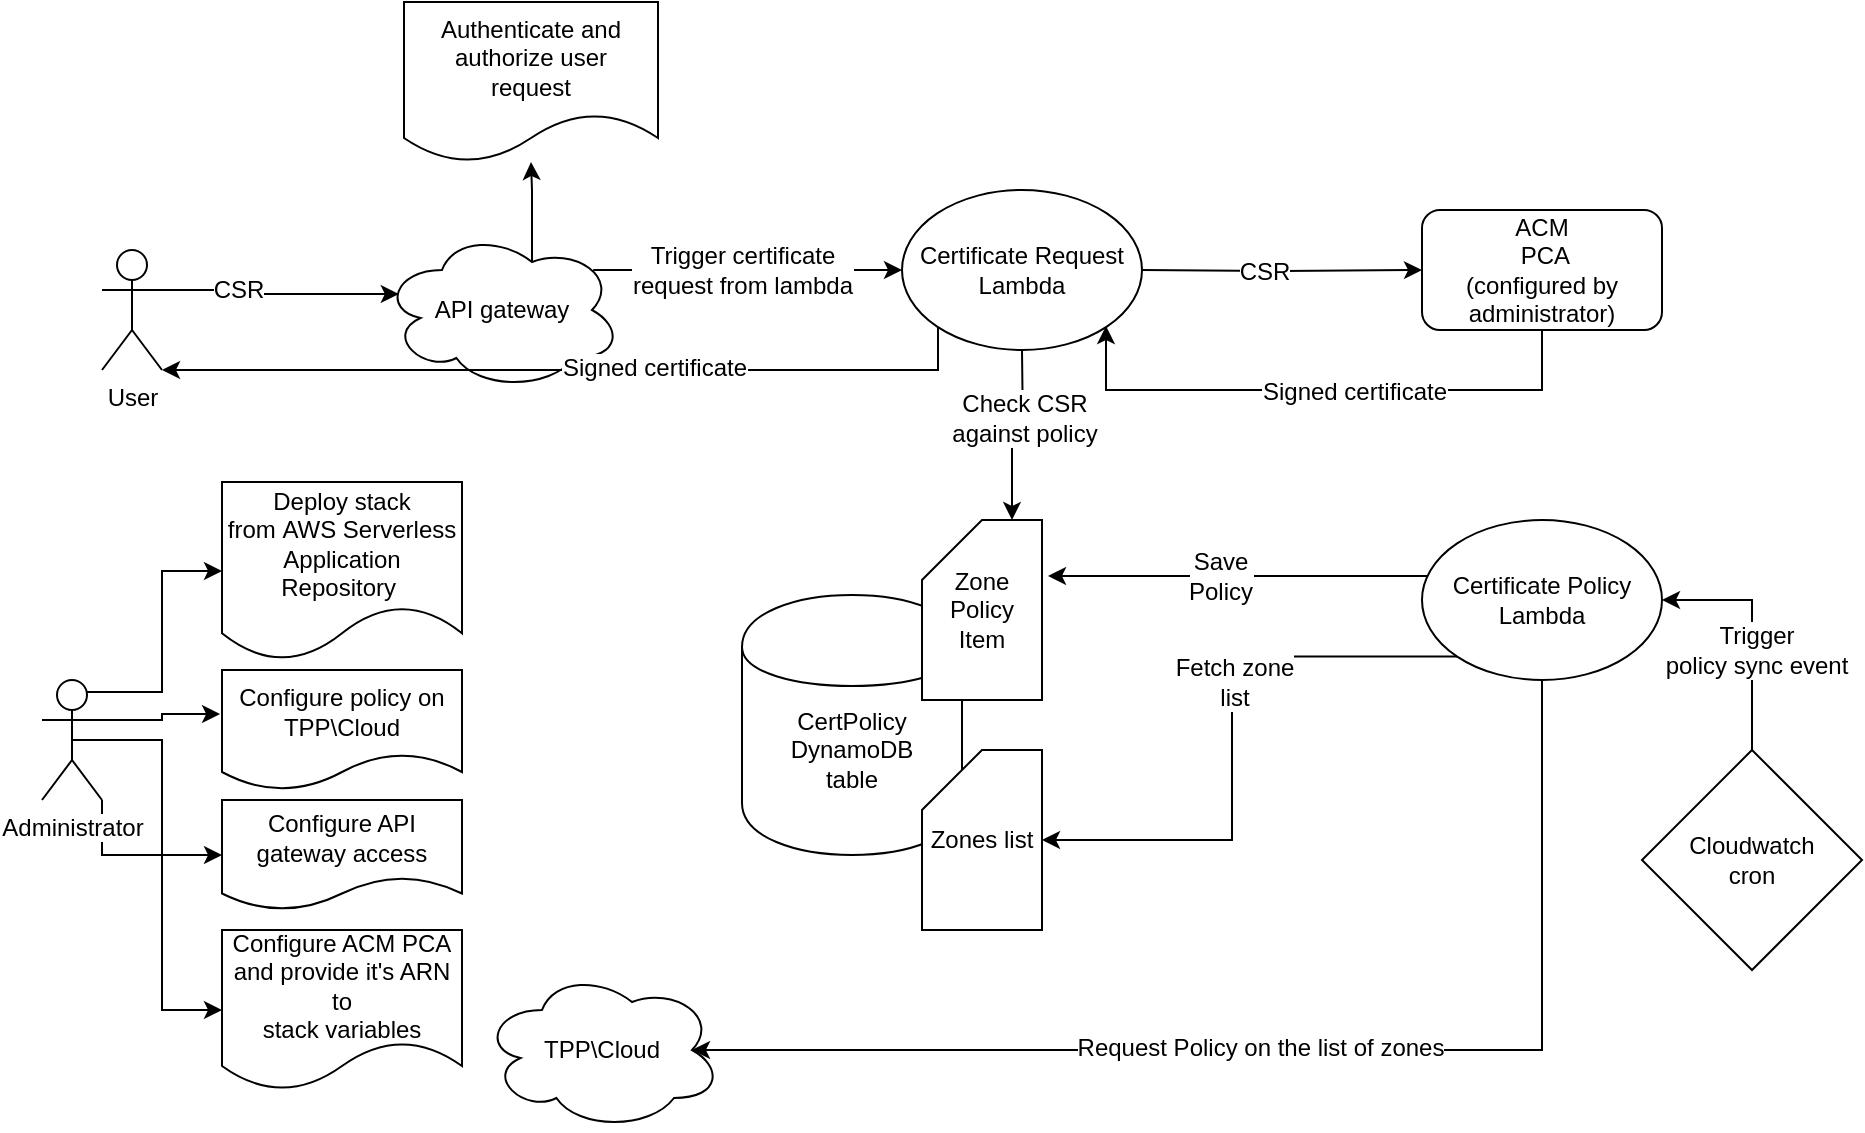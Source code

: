 <mxfile version="10.9.7" type="device"><diagram id="0q40DwFqpUMQZ6L-puzV" name="Page-1"><mxGraphModel dx="2012" dy="823" grid="1" gridSize="10" guides="1" tooltips="1" connect="1" arrows="1" fold="1" page="1" pageScale="1" pageWidth="827" pageHeight="1169" math="0" shadow="0"><root><mxCell id="0"/><mxCell id="1" parent="0"/><mxCell id="t78Pdil-WVWC39AZMk38-2" value="CertPolicy&lt;br&gt;DynamoDB&lt;br&gt;&lt;div&gt;table&lt;/div&gt;&lt;div&gt;&lt;br&gt;&lt;/div&gt;" style="shape=cylinder;whiteSpace=wrap;html=1;boundedLbl=1;backgroundOutline=1;" vertex="1" parent="1"><mxGeometry x="170" y="316.5" width="110" height="130" as="geometry"/></mxCell><mxCell id="-0uxpIALCgM-4u6xNC5h-4" style="edgeStyle=orthogonalEdgeStyle;rounded=0;orthogonalLoop=1;jettySize=auto;html=1;exitX=1;exitY=0.333;exitDx=0;exitDy=0;exitPerimeter=0;entryX=0.07;entryY=0.4;entryDx=0;entryDy=0;entryPerimeter=0;" parent="1" source="sKBP5nQRHqtZ_JelUi-C-1" target="sKBP5nQRHqtZ_JelUi-C-7" edge="1"><mxGeometry relative="1" as="geometry"><mxPoint x="-40" y="224" as="targetPoint"/><Array as="points"><mxPoint x="-90" y="166"/></Array></mxGeometry></mxCell><mxCell id="-0uxpIALCgM-4u6xNC5h-16" value="&lt;div&gt;CSR&lt;/div&gt;" style="text;html=1;resizable=0;points=[];align=center;verticalAlign=middle;labelBackgroundColor=#ffffff;" parent="-0uxpIALCgM-4u6xNC5h-4" vertex="1" connectable="0"><mxGeometry x="-0.564" y="-1" relative="1" as="geometry"><mxPoint x="12" y="-1" as="offset"/></mxGeometry></mxCell><mxCell id="sKBP5nQRHqtZ_JelUi-C-1" value="User" style="shape=umlActor;verticalLabelPosition=bottom;labelBackgroundColor=#ffffff;verticalAlign=top;html=1;outlineConnect=0;" parent="1" vertex="1"><mxGeometry x="-150" y="144" width="30" height="60" as="geometry"/></mxCell><mxCell id="-0uxpIALCgM-4u6xNC5h-31" style="edgeStyle=orthogonalEdgeStyle;rounded=0;orthogonalLoop=1;jettySize=auto;html=1;exitX=0.75;exitY=0.1;exitDx=0;exitDy=0;exitPerimeter=0;entryX=0;entryY=0.5;entryDx=0;entryDy=0;" parent="1" source="sKBP5nQRHqtZ_JelUi-C-4" target="-0uxpIALCgM-4u6xNC5h-5" edge="1"><mxGeometry relative="1" as="geometry"/></mxCell><mxCell id="-0uxpIALCgM-4u6xNC5h-32" style="edgeStyle=orthogonalEdgeStyle;rounded=0;orthogonalLoop=1;jettySize=auto;html=1;exitX=1;exitY=0.333;exitDx=0;exitDy=0;exitPerimeter=0;entryX=-0.008;entryY=0.367;entryDx=0;entryDy=0;entryPerimeter=0;" parent="1" source="sKBP5nQRHqtZ_JelUi-C-4" target="-0uxpIALCgM-4u6xNC5h-25" edge="1"><mxGeometry relative="1" as="geometry"/></mxCell><mxCell id="-0uxpIALCgM-4u6xNC5h-33" style="edgeStyle=orthogonalEdgeStyle;rounded=0;orthogonalLoop=1;jettySize=auto;html=1;exitX=1;exitY=1;exitDx=0;exitDy=0;exitPerimeter=0;entryX=0;entryY=0.5;entryDx=0;entryDy=0;" parent="1" source="sKBP5nQRHqtZ_JelUi-C-4" target="-0uxpIALCgM-4u6xNC5h-26" edge="1"><mxGeometry relative="1" as="geometry"/></mxCell><mxCell id="-0uxpIALCgM-4u6xNC5h-34" style="edgeStyle=orthogonalEdgeStyle;rounded=0;orthogonalLoop=1;jettySize=auto;html=1;exitX=0.5;exitY=0.5;exitDx=0;exitDy=0;exitPerimeter=0;entryX=0;entryY=0.5;entryDx=0;entryDy=0;" parent="1" source="sKBP5nQRHqtZ_JelUi-C-4" target="-0uxpIALCgM-4u6xNC5h-27" edge="1"><mxGeometry relative="1" as="geometry"/></mxCell><mxCell id="sKBP5nQRHqtZ_JelUi-C-4" value="Administrator" style="shape=umlActor;verticalLabelPosition=bottom;labelBackgroundColor=#ffffff;verticalAlign=top;html=1;outlineConnect=0;" parent="1" vertex="1"><mxGeometry x="-180" y="359" width="30" height="60" as="geometry"/></mxCell><mxCell id="-0uxpIALCgM-4u6xNC5h-19" style="edgeStyle=orthogonalEdgeStyle;rounded=0;orthogonalLoop=1;jettySize=auto;html=1;exitX=0.88;exitY=0.25;exitDx=0;exitDy=0;exitPerimeter=0;entryX=0;entryY=0.5;entryDx=0;entryDy=0;" parent="1" source="sKBP5nQRHqtZ_JelUi-C-7" edge="1"><mxGeometry relative="1" as="geometry"><mxPoint x="250" y="154" as="targetPoint"/></mxGeometry></mxCell><mxCell id="-0uxpIALCgM-4u6xNC5h-20" value="Trigger certificate &lt;br&gt;request from lambda" style="text;html=1;resizable=0;points=[];align=center;verticalAlign=middle;labelBackgroundColor=#ffffff;" parent="-0uxpIALCgM-4u6xNC5h-19" vertex="1" connectable="0"><mxGeometry x="-0.368" relative="1" as="geometry"><mxPoint x="25" as="offset"/></mxGeometry></mxCell><mxCell id="-0uxpIALCgM-4u6xNC5h-28" style="edgeStyle=orthogonalEdgeStyle;rounded=0;orthogonalLoop=1;jettySize=auto;html=1;exitX=0.625;exitY=0.2;exitDx=0;exitDy=0;exitPerimeter=0;" parent="1" source="sKBP5nQRHqtZ_JelUi-C-7" target="-0uxpIALCgM-4u6xNC5h-18" edge="1"><mxGeometry relative="1" as="geometry"/></mxCell><mxCell id="sKBP5nQRHqtZ_JelUi-C-7" value="API gateway" style="ellipse;shape=cloud;whiteSpace=wrap;html=1;" parent="1" vertex="1"><mxGeometry x="-10" y="134" width="120" height="80" as="geometry"/></mxCell><mxCell id="sKBP5nQRHqtZ_JelUi-C-16" style="edgeStyle=orthogonalEdgeStyle;rounded=0;orthogonalLoop=1;jettySize=auto;html=1;" parent="1" target="sKBP5nQRHqtZ_JelUi-C-15" edge="1"><mxGeometry relative="1" as="geometry"><mxPoint x="370" y="154" as="sourcePoint"/></mxGeometry></mxCell><mxCell id="sKBP5nQRHqtZ_JelUi-C-17" value="CSR" style="text;html=1;resizable=0;points=[];align=center;verticalAlign=middle;labelBackgroundColor=#ffffff;" parent="sKBP5nQRHqtZ_JelUi-C-16" vertex="1" connectable="0"><mxGeometry x="-0.122" y="-4" relative="1" as="geometry"><mxPoint x="-1" y="-4" as="offset"/></mxGeometry></mxCell><mxCell id="sKBP5nQRHqtZ_JelUi-C-19" value="" style="edgeStyle=orthogonalEdgeStyle;rounded=0;orthogonalLoop=1;jettySize=auto;html=1;entryX=0;entryY=0;entryDx=45;entryDy=0;entryPerimeter=0;" parent="1" target="sKBP5nQRHqtZ_JelUi-C-12" edge="1"><mxGeometry relative="1" as="geometry"><mxPoint x="310" y="244" as="targetPoint"/><mxPoint x="310" y="194" as="sourcePoint"/></mxGeometry></mxCell><mxCell id="sKBP5nQRHqtZ_JelUi-C-20" value="Check CSR&lt;br&gt;against policy" style="text;html=1;resizable=0;points=[];align=center;verticalAlign=middle;labelBackgroundColor=#ffffff;" parent="sKBP5nQRHqtZ_JelUi-C-19" vertex="1" connectable="0"><mxGeometry x="-0.25" relative="1" as="geometry"><mxPoint as="offset"/></mxGeometry></mxCell><mxCell id="-0uxpIALCgM-4u6xNC5h-23" style="edgeStyle=orthogonalEdgeStyle;rounded=0;orthogonalLoop=1;jettySize=auto;html=1;exitX=0;exitY=1;exitDx=0;exitDy=0;entryX=1;entryY=1;entryDx=0;entryDy=0;entryPerimeter=0;" parent="1" target="sKBP5nQRHqtZ_JelUi-C-1" edge="1"><mxGeometry relative="1" as="geometry"><Array as="points"><mxPoint x="268" y="204"/></Array><mxPoint x="268" y="182" as="sourcePoint"/></mxGeometry></mxCell><mxCell id="-0uxpIALCgM-4u6xNC5h-24" value="&lt;div&gt;Signed certificate&lt;/div&gt;" style="text;html=1;resizable=0;points=[];align=center;verticalAlign=middle;labelBackgroundColor=#ffffff;" parent="-0uxpIALCgM-4u6xNC5h-23" vertex="1" connectable="0"><mxGeometry x="-0.2" y="-1" relative="1" as="geometry"><mxPoint as="offset"/></mxGeometry></mxCell><mxCell id="sKBP5nQRHqtZ_JelUi-C-8" value="Certificate Request&lt;br&gt;Lambda" style="ellipse;whiteSpace=wrap;html=1;" parent="1" vertex="1"><mxGeometry x="250" y="114" width="120" height="80" as="geometry"/></mxCell><mxCell id="sKBP5nQRHqtZ_JelUi-C-10" style="edgeStyle=orthogonalEdgeStyle;rounded=0;orthogonalLoop=1;jettySize=auto;html=1;entryX=1.05;entryY=0.311;entryDx=0;entryDy=0;entryPerimeter=0;" parent="1" source="sKBP5nQRHqtZ_JelUi-C-9" target="sKBP5nQRHqtZ_JelUi-C-12" edge="1"><mxGeometry relative="1" as="geometry"><Array as="points"><mxPoint x="460" y="307"/><mxPoint x="460" y="307"/></Array></mxGeometry></mxCell><mxCell id="sKBP5nQRHqtZ_JelUi-C-11" value="Save&lt;br&gt;Policy" style="text;html=1;resizable=0;points=[];align=center;verticalAlign=middle;labelBackgroundColor=#ffffff;" parent="sKBP5nQRHqtZ_JelUi-C-10" vertex="1" connectable="0"><mxGeometry x="0.368" y="5" relative="1" as="geometry"><mxPoint x="26" y="-5" as="offset"/></mxGeometry></mxCell><mxCell id="sKBP5nQRHqtZ_JelUi-C-13" style="edgeStyle=orthogonalEdgeStyle;rounded=0;orthogonalLoop=1;jettySize=auto;html=1;entryX=0.875;entryY=0.5;entryDx=0;entryDy=0;entryPerimeter=0;" parent="1" source="sKBP5nQRHqtZ_JelUi-C-9" target="t78Pdil-WVWC39AZMk38-1" edge="1"><mxGeometry relative="1" as="geometry"><Array as="points"><mxPoint x="570" y="544"/><mxPoint x="145" y="544"/></Array></mxGeometry></mxCell><mxCell id="sKBP5nQRHqtZ_JelUi-C-14" value="&lt;div&gt;Request Policy on the list of zones&lt;/div&gt;" style="text;html=1;resizable=0;points=[];align=center;verticalAlign=middle;labelBackgroundColor=#ffffff;" parent="sKBP5nQRHqtZ_JelUi-C-13" vertex="1" connectable="0"><mxGeometry x="0.07" y="-1" relative="1" as="geometry"><mxPoint as="offset"/></mxGeometry></mxCell><mxCell id="-0uxpIALCgM-4u6xNC5h-7" style="edgeStyle=orthogonalEdgeStyle;rounded=0;orthogonalLoop=1;jettySize=auto;html=1;exitX=0;exitY=1;exitDx=0;exitDy=0;entryX=1;entryY=0.5;entryDx=0;entryDy=0;entryPerimeter=0;" parent="1" source="sKBP5nQRHqtZ_JelUi-C-9" target="-0uxpIALCgM-4u6xNC5h-6" edge="1"><mxGeometry relative="1" as="geometry"/></mxCell><mxCell id="-0uxpIALCgM-4u6xNC5h-8" value="Fetch zone&lt;br&gt;list" style="text;html=1;resizable=0;points=[];align=center;verticalAlign=middle;labelBackgroundColor=#ffffff;" parent="-0uxpIALCgM-4u6xNC5h-7" vertex="1" connectable="0"><mxGeometry x="-0.253" y="12" relative="1" as="geometry"><mxPoint as="offset"/></mxGeometry></mxCell><mxCell id="sKBP5nQRHqtZ_JelUi-C-9" value="Certificate Policy&lt;br&gt;Lambda" style="ellipse;whiteSpace=wrap;html=1;" parent="1" vertex="1"><mxGeometry x="510" y="279" width="120" height="80" as="geometry"/></mxCell><mxCell id="sKBP5nQRHqtZ_JelUi-C-12" value="Zone&lt;br&gt;Policy&lt;br&gt;Item" style="shape=card;whiteSpace=wrap;html=1;" parent="1" vertex="1"><mxGeometry x="260" y="279" width="60" height="90" as="geometry"/></mxCell><mxCell id="-0uxpIALCgM-4u6xNC5h-21" style="edgeStyle=orthogonalEdgeStyle;rounded=0;orthogonalLoop=1;jettySize=auto;html=1;exitX=0.5;exitY=1;exitDx=0;exitDy=0;entryX=1;entryY=1;entryDx=0;entryDy=0;" parent="1" source="sKBP5nQRHqtZ_JelUi-C-15" edge="1"><mxGeometry relative="1" as="geometry"><Array as="points"><mxPoint x="570" y="214"/><mxPoint x="352" y="214"/></Array><mxPoint x="352" y="182" as="targetPoint"/></mxGeometry></mxCell><mxCell id="-0uxpIALCgM-4u6xNC5h-22" value="&lt;div&gt;Signed certificate&lt;/div&gt;" style="text;html=1;resizable=0;points=[];align=center;verticalAlign=middle;labelBackgroundColor=#ffffff;" parent="-0uxpIALCgM-4u6xNC5h-21" vertex="1" connectable="0"><mxGeometry x="-0.114" y="1" relative="1" as="geometry"><mxPoint as="offset"/></mxGeometry></mxCell><mxCell id="sKBP5nQRHqtZ_JelUi-C-15" value="ACM&lt;br&gt;&amp;nbsp;PCA&lt;br&gt;(configured by administrator)" style="rounded=1;whiteSpace=wrap;html=1;" parent="1" vertex="1"><mxGeometry x="510" y="124" width="120" height="60" as="geometry"/></mxCell><mxCell id="-0uxpIALCgM-4u6xNC5h-1" style="edgeStyle=orthogonalEdgeStyle;rounded=0;orthogonalLoop=1;jettySize=auto;html=1;exitX=0.5;exitY=1;exitDx=0;exitDy=0;exitPerimeter=0;" parent="1" source="sKBP5nQRHqtZ_JelUi-C-12" target="sKBP5nQRHqtZ_JelUi-C-12" edge="1"><mxGeometry relative="1" as="geometry"/></mxCell><mxCell id="-0uxpIALCgM-4u6xNC5h-5" value="Deploy stack from&amp;nbsp;AWS Serverless Application Repository&amp;nbsp;" style="shape=document;whiteSpace=wrap;html=1;boundedLbl=1;" parent="1" vertex="1"><mxGeometry x="-90" y="260" width="120" height="89" as="geometry"/></mxCell><mxCell id="-0uxpIALCgM-4u6xNC5h-6" value="Zones list&lt;br&gt;" style="shape=card;whiteSpace=wrap;html=1;" parent="1" vertex="1"><mxGeometry x="260" y="394" width="60" height="90" as="geometry"/></mxCell><mxCell id="-0uxpIALCgM-4u6xNC5h-12" style="edgeStyle=orthogonalEdgeStyle;rounded=0;orthogonalLoop=1;jettySize=auto;html=1;exitX=0.5;exitY=0;exitDx=0;exitDy=0;entryX=1;entryY=0.5;entryDx=0;entryDy=0;" parent="1" source="-0uxpIALCgM-4u6xNC5h-9" target="sKBP5nQRHqtZ_JelUi-C-9" edge="1"><mxGeometry relative="1" as="geometry"/></mxCell><mxCell id="-0uxpIALCgM-4u6xNC5h-13" value="Trigger&lt;br&gt;policy sync event" style="text;html=1;resizable=0;points=[];align=center;verticalAlign=middle;labelBackgroundColor=#ffffff;" parent="-0uxpIALCgM-4u6xNC5h-12" vertex="1" connectable="0"><mxGeometry x="-0.164" y="-2" relative="1" as="geometry"><mxPoint as="offset"/></mxGeometry></mxCell><mxCell id="-0uxpIALCgM-4u6xNC5h-9" value="Cloudwatch&lt;br&gt;cron" style="rhombus;whiteSpace=wrap;html=1;" parent="1" vertex="1"><mxGeometry x="620" y="394" width="110" height="110" as="geometry"/></mxCell><mxCell id="-0uxpIALCgM-4u6xNC5h-18" value="Authenticate and authorize user&lt;br&gt;request" style="shape=document;whiteSpace=wrap;html=1;boundedLbl=1;" parent="1" vertex="1"><mxGeometry x="1" y="20" width="127" height="80" as="geometry"/></mxCell><mxCell id="-0uxpIALCgM-4u6xNC5h-25" value="Configure policy on&lt;br&gt;TPP\Cloud" style="shape=document;whiteSpace=wrap;html=1;boundedLbl=1;" parent="1" vertex="1"><mxGeometry x="-90" y="354" width="120" height="60" as="geometry"/></mxCell><mxCell id="-0uxpIALCgM-4u6xNC5h-26" value="Configure API&lt;br&gt;gateway access" style="shape=document;whiteSpace=wrap;html=1;boundedLbl=1;" parent="1" vertex="1"><mxGeometry x="-90" y="419" width="120" height="55" as="geometry"/></mxCell><mxCell id="-0uxpIALCgM-4u6xNC5h-27" value="Configure ACM PCA&lt;br&gt;and provide it's ARN to&lt;br&gt;stack variables" style="shape=document;whiteSpace=wrap;html=1;boundedLbl=1;" parent="1" vertex="1"><mxGeometry x="-90" y="484" width="120" height="80" as="geometry"/></mxCell><mxCell id="t78Pdil-WVWC39AZMk38-1" value="&lt;div&gt;TPP\Cloud&lt;/div&gt;" style="ellipse;shape=cloud;whiteSpace=wrap;html=1;" vertex="1" parent="1"><mxGeometry x="40" y="504" width="120" height="80" as="geometry"/></mxCell></root></mxGraphModel></diagram></mxfile>